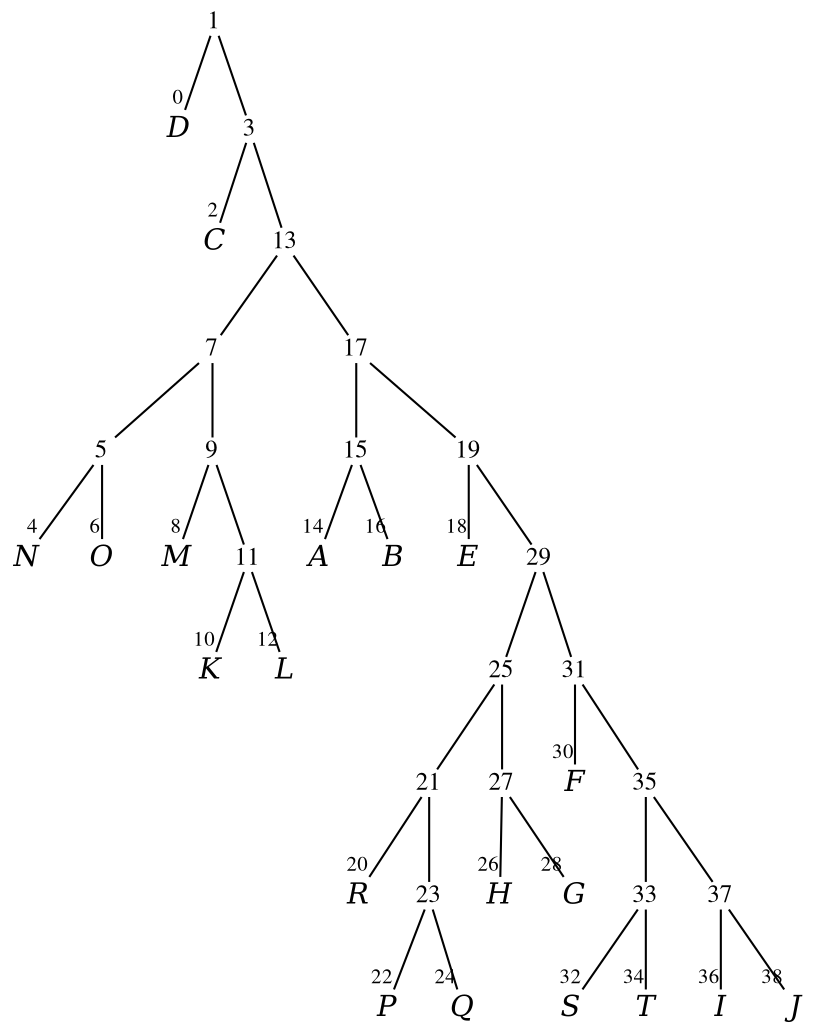 
digraph vtree {

overlap=false

n1 [label="1",fontname="Times",shape="plaintext",fontsize=12,fixedsize=true,width=.2,height=.18]; 
n0 [label="D",fontname="Times-Italic",fontsize=14,shape="plaintext",fixedsize=true,width=.25,height=.25]; 
n3 [label="3",fontname="Times",shape="plaintext",fontsize=12,fixedsize=true,width=.2,height=.18]; 
n2 [label="C",fontname="Times-Italic",fontsize=14,shape="plaintext",fixedsize=true,width=.25,height=.25]; 
n13 [label="13",fontname="Times",shape="plaintext",fontsize=12,fixedsize=true,width=.2,height=.18]; 
n7 [label="7",fontname="Times",shape="plaintext",fontsize=12,fixedsize=true,width=.2,height=.18]; 
n5 [label="5",fontname="Times",shape="plaintext",fontsize=12,fixedsize=true,width=.2,height=.18]; 
n4 [label="N",fontname="Times-Italic",fontsize=14,shape="plaintext",fixedsize=true,width=.25,height=.25]; 
n6 [label="O",fontname="Times-Italic",fontsize=14,shape="plaintext",fixedsize=true,width=.25,height=.25]; 
n9 [label="9",fontname="Times",shape="plaintext",fontsize=12,fixedsize=true,width=.2,height=.18]; 
n8 [label="M",fontname="Times-Italic",fontsize=14,shape="plaintext",fixedsize=true,width=.25,height=.25]; 
n11 [label="11",fontname="Times",shape="plaintext",fontsize=12,fixedsize=true,width=.2,height=.18]; 
n10 [label="K",fontname="Times-Italic",fontsize=14,shape="plaintext",fixedsize=true,width=.25,height=.25]; 
n12 [label="L",fontname="Times-Italic",fontsize=14,shape="plaintext",fixedsize=true,width=.25,height=.25]; 
n17 [label="17",fontname="Times",shape="plaintext",fontsize=12,fixedsize=true,width=.2,height=.18]; 
n15 [label="15",fontname="Times",shape="plaintext",fontsize=12,fixedsize=true,width=.2,height=.18]; 
n14 [label="A",fontname="Times-Italic",fontsize=14,shape="plaintext",fixedsize=true,width=.25,height=.25]; 
n16 [label="B",fontname="Times-Italic",fontsize=14,shape="plaintext",fixedsize=true,width=.25,height=.25]; 
n19 [label="19",fontname="Times",shape="plaintext",fontsize=12,fixedsize=true,width=.2,height=.18]; 
n18 [label="E",fontname="Times-Italic",fontsize=14,shape="plaintext",fixedsize=true,width=.25,height=.25]; 
n29 [label="29",fontname="Times",shape="plaintext",fontsize=12,fixedsize=true,width=.2,height=.18]; 
n25 [label="25",fontname="Times",shape="plaintext",fontsize=12,fixedsize=true,width=.2,height=.18]; 
n21 [label="21",fontname="Times",shape="plaintext",fontsize=12,fixedsize=true,width=.2,height=.18]; 
n20 [label="R",fontname="Times-Italic",fontsize=14,shape="plaintext",fixedsize=true,width=.25,height=.25]; 
n23 [label="23",fontname="Times",shape="plaintext",fontsize=12,fixedsize=true,width=.2,height=.18]; 
n22 [label="P",fontname="Times-Italic",fontsize=14,shape="plaintext",fixedsize=true,width=.25,height=.25]; 
n24 [label="Q",fontname="Times-Italic",fontsize=14,shape="plaintext",fixedsize=true,width=.25,height=.25]; 
n27 [label="27",fontname="Times",shape="plaintext",fontsize=12,fixedsize=true,width=.2,height=.18]; 
n26 [label="H",fontname="Times-Italic",fontsize=14,shape="plaintext",fixedsize=true,width=.25,height=.25]; 
n28 [label="G",fontname="Times-Italic",fontsize=14,shape="plaintext",fixedsize=true,width=.25,height=.25]; 
n31 [label="31",fontname="Times",shape="plaintext",fontsize=12,fixedsize=true,width=.2,height=.18]; 
n30 [label="F",fontname="Times-Italic",fontsize=14,shape="plaintext",fixedsize=true,width=.25,height=.25]; 
n35 [label="35",fontname="Times",shape="plaintext",fontsize=12,fixedsize=true,width=.2,height=.18]; 
n33 [label="33",fontname="Times",shape="plaintext",fontsize=12,fixedsize=true,width=.2,height=.18]; 
n32 [label="S",fontname="Times-Italic",fontsize=14,shape="plaintext",fixedsize=true,width=.25,height=.25]; 
n34 [label="T",fontname="Times-Italic",fontsize=14,shape="plaintext",fixedsize=true,width=.25,height=.25]; 
n37 [label="37",fontname="Times",shape="plaintext",fontsize=12,fixedsize=true,width=.2,height=.18]; 
n36 [label="I",fontname="Times-Italic",fontsize=14,shape="plaintext",fixedsize=true,width=.25,height=.25]; 
n38 [label="J",fontname="Times-Italic",fontsize=14,shape="plaintext",fixedsize=true,width=.25,height=.25]; 
n1->n0 [headclip=true,arrowhead=none,headlabel="0",labelfontname="Times",labelfontsize=10];
n1->n3 [arrowhead=none];
n3->n2 [headclip=true,arrowhead=none,headlabel="2",labelfontname="Times",labelfontsize=10];
n3->n13 [arrowhead=none];
n13->n7 [arrowhead=none];
n7->n5 [arrowhead=none];
n5->n4 [headclip=true,arrowhead=none,headlabel="4",labelfontname="Times",labelfontsize=10];
n5->n6 [headclip=true,arrowhead=none,headlabel="6",labelfontname="Times",labelfontsize=10];
n7->n9 [arrowhead=none];
n9->n8 [headclip=true,arrowhead=none,headlabel="8",labelfontname="Times",labelfontsize=10];
n9->n11 [arrowhead=none];
n11->n10 [headclip=true,arrowhead=none,headlabel="10",labelfontname="Times",labelfontsize=10];
n11->n12 [headclip=true,arrowhead=none,headlabel="12",labelfontname="Times",labelfontsize=10];
n13->n17 [arrowhead=none];
n17->n15 [arrowhead=none];
n15->n14 [headclip=true,arrowhead=none,headlabel="14",labelfontname="Times",labelfontsize=10];
n15->n16 [headclip=true,arrowhead=none,headlabel="16",labelfontname="Times",labelfontsize=10];
n17->n19 [arrowhead=none];
n19->n18 [headclip=true,arrowhead=none,headlabel="18",labelfontname="Times",labelfontsize=10];
n19->n29 [arrowhead=none];
n29->n25 [arrowhead=none];
n25->n21 [arrowhead=none];
n21->n20 [headclip=true,arrowhead=none,headlabel="20",labelfontname="Times",labelfontsize=10];
n21->n23 [arrowhead=none];
n23->n22 [headclip=true,arrowhead=none,headlabel="22",labelfontname="Times",labelfontsize=10];
n23->n24 [headclip=true,arrowhead=none,headlabel="24",labelfontname="Times",labelfontsize=10];
n25->n27 [arrowhead=none];
n27->n26 [headclip=true,arrowhead=none,headlabel="26",labelfontname="Times",labelfontsize=10];
n27->n28 [headclip=true,arrowhead=none,headlabel="28",labelfontname="Times",labelfontsize=10];
n29->n31 [arrowhead=none];
n31->n30 [headclip=true,arrowhead=none,headlabel="30",labelfontname="Times",labelfontsize=10];
n31->n35 [arrowhead=none];
n35->n33 [arrowhead=none];
n33->n32 [headclip=true,arrowhead=none,headlabel="32",labelfontname="Times",labelfontsize=10];
n33->n34 [headclip=true,arrowhead=none,headlabel="34",labelfontname="Times",labelfontsize=10];
n35->n37 [arrowhead=none];
n37->n36 [headclip=true,arrowhead=none,headlabel="36",labelfontname="Times",labelfontsize=10];
n37->n38 [headclip=true,arrowhead=none,headlabel="38",labelfontname="Times",labelfontsize=10];


}